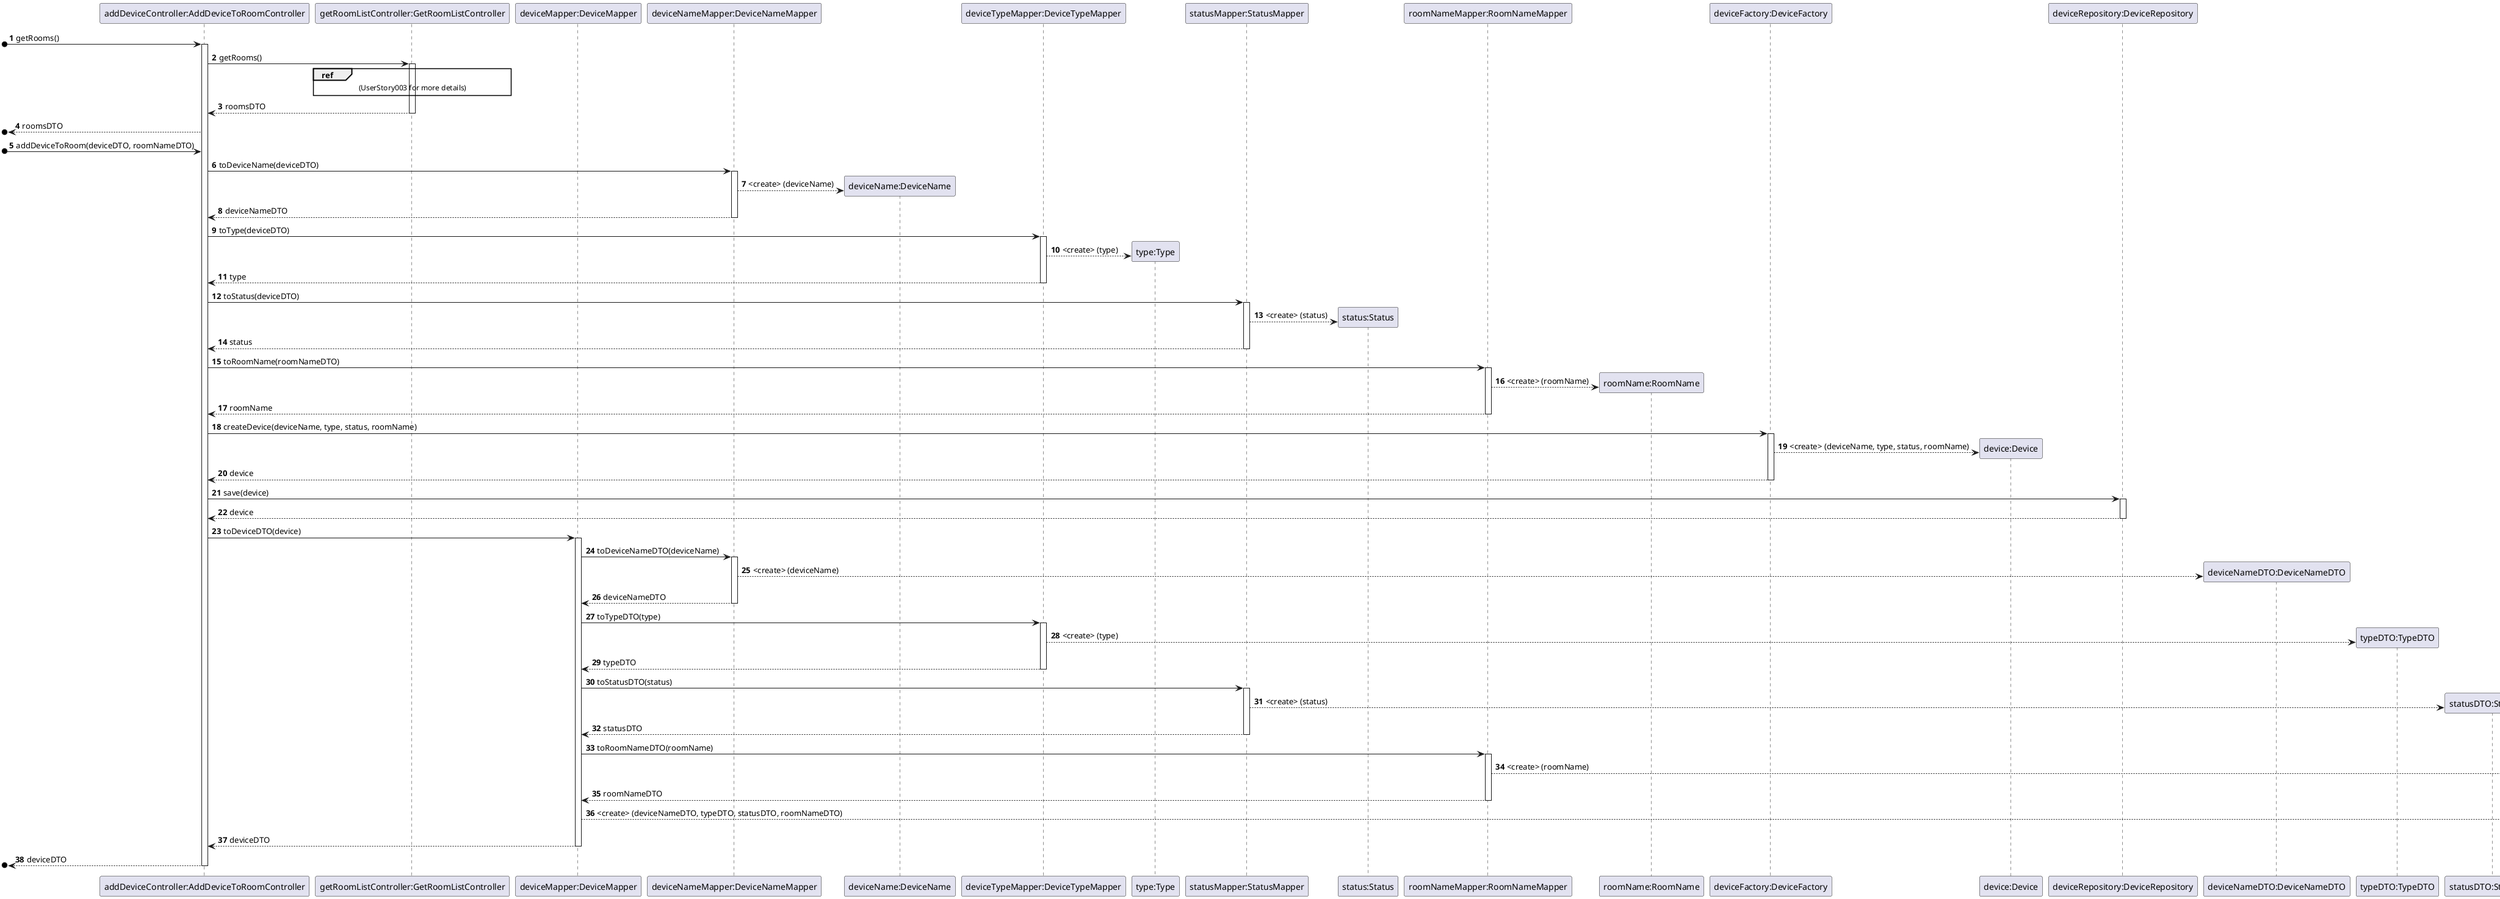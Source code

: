 @startuml
'https://plantuml.com/sequence-diagram

autonumber

participant "addDeviceController:AddDeviceToRoomController" as ADC
participant "getRoomListController:GetRoomListController" as G
participant "deviceMapper:DeviceMapper" as M
participant "deviceNameMapper:DeviceNameMapper" as DNM
participant "deviceName:DeviceName" as DN
participant "deviceTypeMapper:DeviceTypeMapper" as DTM
participant "type:Type" as T
participant "statusMapper:StatusMapper" as SM
participant "status:Status" as S
participant "roomNameMapper:RoomNameMapper" as RNM
participant "roomName:RoomName" as RN
participant "deviceFactory:DeviceFactory" as DF
participant "device:Device" as D
participant "deviceRepository:DeviceRepository" as DR
participant "deviceNameDTO:DeviceNameDTO" as DNDTO
participant "typeDTO:TypeDTO" as TDTO
participant "statusDTO:StatusDTO" as SDTO
participant "roomNameDTO:RoomNameDTO" as RNDTO
participant "deviceDTO:DeviceDTO" as DTO

[o->ADC : getRooms()
activate ADC
ADC->G : getRooms()
activate G
ref over G : (UserStory003 for more details)
G-->ADC : roomsDTO
deactivate G
[o<--ADC : roomsDTO


[o->ADC : addDeviceToRoom(deviceDTO, roomNameDTO)
ADC -> DNM : toDeviceName(deviceDTO)
activate DNM
DNM --> DN** : <create> (deviceName)
DNM --> ADC : deviceNameDTO
deactivate DNM
ADC -> DTM : toType(deviceDTO)
activate DTM
DTM --> T** : <create> (type)
DTM --> ADC : type
deactivate DTM
ADC -> SM : toStatus(deviceDTO)
activate SM
SM --> S** : <create> (status)
SM --> ADC : status
deactivate SM
ADC -> RNM : toRoomName(roomNameDTO)
activate RNM
RNM --> RN** : <create> (roomName)
RNM --> ADC : roomName
deactivate RNM
ADC -> DF : createDevice(deviceName, type, status, roomName)
activate DF
DF --> D** : <create> (deviceName, type, status, roomName)
DF --> ADC : device
deactivate DF
ADC -> DR : save(device)
activate DR
DR --> ADC : device
deactivate DR

ADC -> M : toDeviceDTO(device)
activate M
M -> DNM : toDeviceNameDTO(deviceName)
activate DNM
DNM --> DNDTO** : <create> (deviceName)
DNM --> M : deviceNameDTO
deactivate DNM
M -> DTM : toTypeDTO(type)
activate DTM
DTM --> TDTO** : <create> (type)
DTM --> M : typeDTO
deactivate DTM
M -> SM : toStatusDTO(status)
activate SM
SM --> SDTO** : <create> (status)
SM --> M : statusDTO
deactivate SM
M -> RNM : toRoomNameDTO(roomName)
activate RNM
RNM --> RNDTO** : <create> (roomName)
RNM --> M : roomNameDTO
deactivate RNM
M --> DTO** : <create> (deviceNameDTO, typeDTO, statusDTO, roomNameDTO)
M --> ADC : deviceDTO
deactivate M
[o<--ADC : deviceDTO
deactivate ADC












@enduml